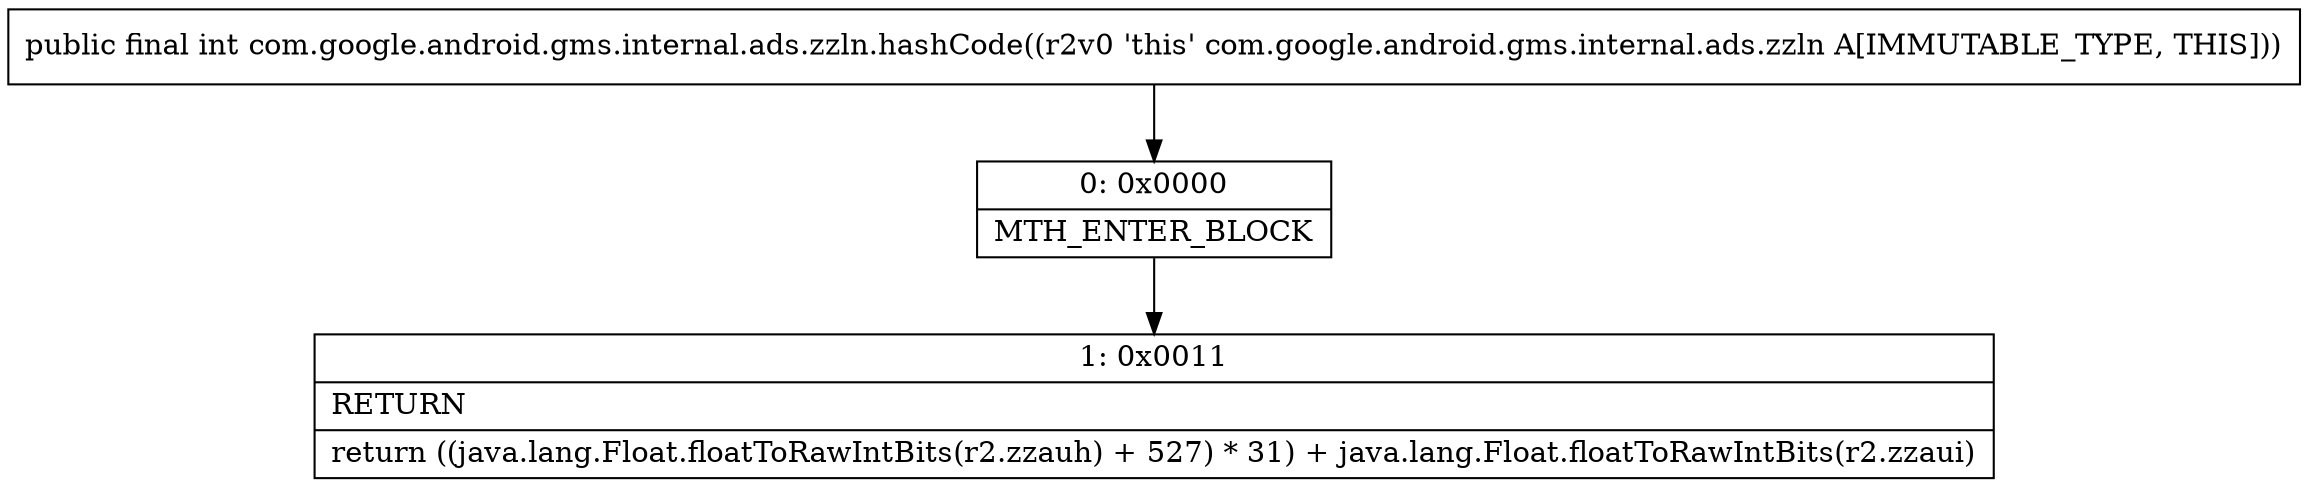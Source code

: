 digraph "CFG forcom.google.android.gms.internal.ads.zzln.hashCode()I" {
Node_0 [shape=record,label="{0\:\ 0x0000|MTH_ENTER_BLOCK\l}"];
Node_1 [shape=record,label="{1\:\ 0x0011|RETURN\l|return ((java.lang.Float.floatToRawIntBits(r2.zzauh) + 527) * 31) + java.lang.Float.floatToRawIntBits(r2.zzaui)\l}"];
MethodNode[shape=record,label="{public final int com.google.android.gms.internal.ads.zzln.hashCode((r2v0 'this' com.google.android.gms.internal.ads.zzln A[IMMUTABLE_TYPE, THIS])) }"];
MethodNode -> Node_0;
Node_0 -> Node_1;
}

